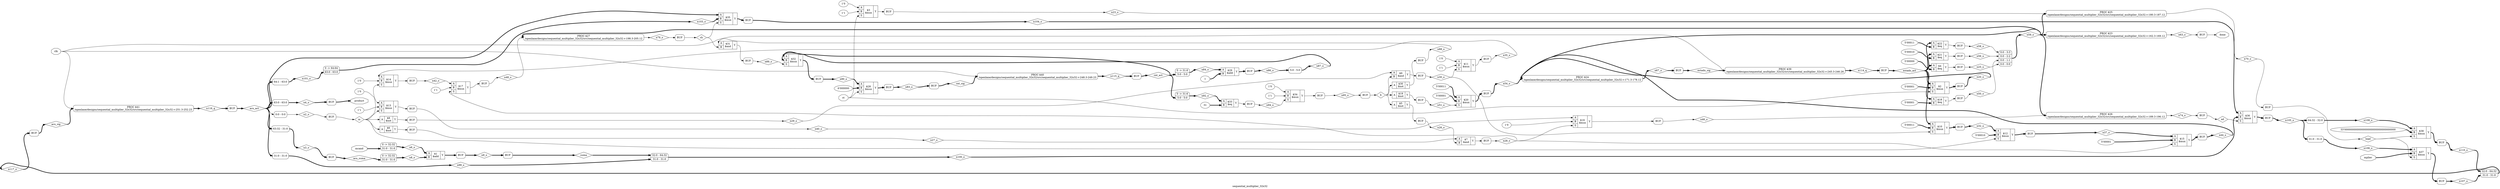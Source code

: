 digraph "sequential_multiplier_32x32" {
label="sequential_multiplier_32x32";
rankdir="LR";
remincross=true;
n47 [ shape=diamond, label="n117_o", color="black", fontcolor="black" ];
n48 [ shape=diamond, label="n116_q", color="black", fontcolor="black" ];
n49 [ shape=diamond, label="n115_q", color="black", fontcolor="black" ];
n50 [ shape=diamond, label="n114_q", color="black", fontcolor="black" ];
n51 [ shape=diamond, label="n110_o", color="black", fontcolor="black" ];
n52 [ shape=diamond, label="n108_o", color="black", fontcolor="black" ];
n53 [ shape=diamond, label="n107_o", color="black", fontcolor="black" ];
n54 [ shape=diamond, label="n106_o", color="black", fontcolor="black" ];
n55 [ shape=diamond, label="n105_o", color="black", fontcolor="black" ];
n56 [ shape=diamond, label="n104_o", color="black", fontcolor="black" ];
n57 [ shape=diamond, label="n103_o", color="black", fontcolor="black" ];
n58 [ shape=diamond, label="n101_o", color="black", fontcolor="black" ];
n59 [ shape=diamond, label="n100_o", color="black", fontcolor="black" ];
n60 [ shape=diamond, label="n99_o", color="black", fontcolor="black" ];
n61 [ shape=diamond, label="n95_o", color="black", fontcolor="black" ];
n62 [ shape=diamond, label="n94_o", color="black", fontcolor="black" ];
n63 [ shape=diamond, label="n92_o", color="black", fontcolor="black" ];
n64 [ shape=diamond, label="n90_o", color="black", fontcolor="black" ];
n65 [ shape=diamond, label="n89_o", color="black", fontcolor="black" ];
n66 [ shape=diamond, label="n88_o", color="black", fontcolor="black" ];
n67 [ shape=diamond, label="n87_o", color="black", fontcolor="black" ];
n68 [ shape=diamond, label="n86_o", color="black", fontcolor="black" ];
n69 [ shape=diamond, label="n84_o", color="black", fontcolor="black" ];
n70 [ shape=diamond, label="n83_o", color="black", fontcolor="black" ];
n71 [ shape=diamond, label="n79_o", color="black", fontcolor="black" ];
n72 [ shape=diamond, label="n74_o", color="black", fontcolor="black" ];
n73 [ shape=diamond, label="n70_o", color="black", fontcolor="black" ];
n74 [ shape=diamond, label="n67_o", color="black", fontcolor="black" ];
n75 [ shape=diamond, label="n63_o", color="black", fontcolor="black" ];
n76 [ shape=diamond, label="n59_o", color="black", fontcolor="black" ];
n77 [ shape=diamond, label="n58_o", color="black", fontcolor="black" ];
n78 [ shape=diamond, label="n56_o", color="black", fontcolor="black" ];
n79 [ shape=diamond, label="n54_o", color="black", fontcolor="black" ];
n80 [ shape=diamond, label="n51_o", color="black", fontcolor="black" ];
n81 [ shape=diamond, label="n50_o", color="black", fontcolor="black" ];
n82 [ shape=diamond, label="n48_o", color="black", fontcolor="black" ];
n83 [ shape=diamond, label="n46_o", color="black", fontcolor="black" ];
n84 [ shape=diamond, label="n44_o", color="black", fontcolor="black" ];
n85 [ shape=diamond, label="n42_o", color="black", fontcolor="black" ];
n86 [ shape=diamond, label="n40_o", color="black", fontcolor="black" ];
n87 [ shape=diamond, label="n37_o", color="black", fontcolor="black" ];
n88 [ shape=diamond, label="n35_o", color="black", fontcolor="black" ];
n89 [ shape=diamond, label="n32_o", color="black", fontcolor="black" ];
n90 [ shape=diamond, label="n30_o", color="black", fontcolor="black" ];
n91 [ shape=diamond, label="n29_o", color="black", fontcolor="black" ];
n92 [ shape=diamond, label="n28_o", color="black", fontcolor="black" ];
n93 [ shape=diamond, label="n27_o", color="black", fontcolor="black" ];
n94 [ shape=diamond, label="n26_o", color="black", fontcolor="black" ];
n95 [ shape=diamond, label="n25_o", color="black", fontcolor="black" ];
n96 [ shape=diamond, label="n23_o", color="black", fontcolor="black" ];
n97 [ shape=diamond, label="n20_o", color="black", fontcolor="black" ];
n98 [ shape=diamond, label="n9_o", color="black", fontcolor="black" ];
n99 [ shape=diamond, label="n8_o", color="black", fontcolor="black" ];
n100 [ shape=diamond, label="n6_o", color="black", fontcolor="black" ];
n101 [ shape=diamond, label="n4_o", color="black", fontcolor="black" ];
n102 [ shape=diamond, label="n3_o", color="black", fontcolor="black" ];
n103 [ shape=diamond, label="n2_o", color="black", fontcolor="black" ];
n104 [ shape=diamond, label="acu_suma", color="black", fontcolor="black" ];
n105 [ shape=diamond, label="suma", color="black", fontcolor="black" ];
n106 [ shape=diamond, label="sh", color="black", fontcolor="black" ];
n107 [ shape=diamond, label="ad", color="black", fontcolor="black" ];
n108 [ shape=diamond, label="load", color="black", fontcolor="black" ];
n109 [ shape=diamond, label="acu_sig", color="black", fontcolor="black" ];
n110 [ shape=diamond, label="acu_act", color="black", fontcolor="black" ];
n111 [ shape=diamond, label="m", color="black", fontcolor="black" ];
n112 [ shape=diamond, label="k", color="black", fontcolor="black" ];
n113 [ shape=diamond, label="cnt_sig", color="black", fontcolor="black" ];
n114 [ shape=diamond, label="cnt_act", color="black", fontcolor="black" ];
n115 [ shape=diamond, label="estado_sig", color="black", fontcolor="black" ];
n116 [ shape=diamond, label="estado_act", color="black", fontcolor="black" ];
n117 [ shape=octagon, label="product", color="black", fontcolor="black" ];
n118 [ shape=octagon, label="done", color="black", fontcolor="black" ];
n119 [ shape=octagon, label="mcand", color="black", fontcolor="black" ];
n120 [ shape=octagon, label="mplier", color="black", fontcolor="black" ];
n121 [ shape=octagon, label="st", color="black", fontcolor="black" ];
n122 [ shape=octagon, label="clk", color="black", fontcolor="black" ];
v0 [ label="33'000000000000000000000000000000000" ];
c127 [ shape=record, label="{{<p123> A|<p124> B|<p125> S}|$38\n$mux|{<p126> Y}}",  ];
c128 [ shape=record, label="{{<p123> A|<p124> B|<p125> S}|$37\n$mux|{<p126> Y}}",  ];
c129 [ shape=record, label="{{<p123> A|<p124> B|<p125> S}|$36\n$mux|{<p126> Y}}",  ];
c130 [ shape=record, label="{{<p123> A|<p124> B|<p125> S}|$35\n$mux|{<p126> Y}}",  ];
v1 [ label="1'1" ];
v2 [ label="1'0" ];
c131 [ shape=record, label="{{<p123> A|<p124> B|<p125> S}|$34\n$mux|{<p126> Y}}",  ];
v3 [ label="31" ];
c132 [ shape=record, label="{{<p123> A|<p124> B}|$33\n$eq|{<p126> Y}}",  ];
c133 [ shape=record, label="{{<p123> A|<p124> B|<p125> S}|$32\n$mux|{<p126> Y}}",  ];
c134 [ shape=record, label="{{<p123> A|<p124> B}|$31\n$and|{<p126> Y}}",  ];
c135 [ shape=record, label="{{<p123> A}|$30\n$not|{<p126> Y}}",  ];
v4 [ label="1" ];
c136 [ shape=record, label="{{<p123> A|<p124> B}|$29\n$add|{<p126> Y}}",  ];
v5 [ label="6'000000" ];
c137 [ shape=record, label="{{<p123> A|<p124> B|<p125> S}|$28\n$mux|{<p126> Y}}",  ];
v6 [ label="5'00011" ];
c138 [ shape=record, label="{{<p123> A|<p124> B}|$22\n$eq|{<p126> Y}}",  ];
v7 [ label="5'00010" ];
c139 [ shape=record, label="{{<p123> A|<p124> B}|$21\n$eq|{<p126> Y}}",  ];
v8 [ label="5'00001" ];
v9 [ label="5'00011" ];
c140 [ shape=record, label="{{<p123> A|<p124> B|<p125> S}|$20\n$mux|{<p126> Y}}",  ];
c141 [ shape=record, label="{{<p123> A}|$19\n$not|{<p126> Y}}",  ];
v10 [ label="5'00001" ];
c142 [ shape=record, label="{{<p123> A|<p124> B}|$18\n$eq|{<p126> Y}}",  ];
v11 [ label="1'1" ];
c143 [ shape=record, label="{{<p123> A|<p124> B|<p125> S}|$17\n$mux|{<p126> Y}}",  ];
v12 [ label="1'0" ];
c144 [ shape=record, label="{{<p123> A|<p124> B|<p125> S}|$16\n$mux|{<p126> Y}}",  ];
v13 [ label="5'00001" ];
c145 [ shape=record, label="{{<p123> A|<p124> B|<p125> S}|$15\n$mux|{<p126> Y}}",  ];
v14 [ label="1'0" ];
c146 [ shape=record, label="{{<p123> A|<p124> B|<p125> S}|$14\n$mux|{<p126> Y}}",  ];
v15 [ label="1'1" ];
v16 [ label="1'0" ];
c147 [ shape=record, label="{{<p123> A|<p124> B|<p125> S}|$13\n$mux|{<p126> Y}}",  ];
v17 [ label="5'00010" ];
c148 [ shape=record, label="{{<p123> A|<p124> B|<p125> S}|$12\n$mux|{<p126> Y}}",  ];
v18 [ label="1'1" ];
v19 [ label="1'0" ];
c149 [ shape=record, label="{{<p123> A|<p124> B|<p125> S}|$11\n$mux|{<p126> Y}}",  ];
v20 [ label="5'00011" ];
c150 [ shape=record, label="{{<p123> A|<p124> B|<p125> S}|$10\n$mux|{<p126> Y}}",  ];
c151 [ shape=record, label="{{<p123> A|<p124> B}|$9\n$and|{<p126> Y}}",  ];
c152 [ shape=record, label="{{<p123> A}|$8\n$not|{<p126> Y}}",  ];
c153 [ shape=record, label="{{<p123> A|<p124> B}|$7\n$and|{<p126> Y}}",  ];
c154 [ shape=record, label="{{<p123> A}|$6\n$not|{<p126> Y}}",  ];
c155 [ shape=record, label="{{<p123> A}|$5\n$not|{<p126> Y}}",  ];
v21 [ label="5'00000" ];
c156 [ shape=record, label="{{<p123> A|<p124> B}|$4\n$eq|{<p126> Y}}",  ];
v22 [ label="1'1" ];
v23 [ label="1'0" ];
c157 [ shape=record, label="{{<p123> A|<p124> B|<p125> S}|$3\n$mux|{<p126> Y}}",  ];
v24 [ label="5'00001" ];
c158 [ shape=record, label="{{<p123> A|<p124> B|<p125> S}|$2\n$mux|{<p126> Y}}",  ];
c159 [ shape=record, label="{{<p123> A|<p124> B}|$1\n$add|{<p126> Y}}",  ];
p25 [shape=box, style=rounded, label="PROC $41\n/openlane/designs/sequential_multiplier_32x32/src/sequential_multiplier_32x32.v:251.3-252.23"];
p26 [shape=box, style=rounded, label="PROC $40\n/openlane/designs/sequential_multiplier_32x32/src/sequential_multiplier_32x32.v:248.3-249.23"];
p27 [shape=box, style=rounded, label="PROC $39\n/openlane/designs/sequential_multiplier_32x32/src/sequential_multiplier_32x32.v:245.3-246.26"];
p28 [shape=box, style=rounded, label="PROC $27\n/openlane/designs/sequential_multiplier_32x32/src/sequential_multiplier_32x32.v:198.3-205.12"];
p29 [shape=box, style=rounded, label="PROC $26\n/openlane/designs/sequential_multiplier_32x32/src/sequential_multiplier_32x32.v:189.3-196.12"];
p30 [shape=box, style=rounded, label="PROC $25\n/openlane/designs/sequential_multiplier_32x32/src/sequential_multiplier_32x32.v:180.3-187.12"];
p31 [shape=box, style=rounded, label="PROC $24\n/openlane/designs/sequential_multiplier_32x32/src/sequential_multiplier_32x32.v:171.3-178.12"];
p32 [shape=box, style=rounded, label="PROC $23\n/openlane/designs/sequential_multiplier_32x32/src/sequential_multiplier_32x32.v:162.3-169.12"];
x33 [shape=box, style=rounded, label="BUF", ];
x34 [shape=box, style=rounded, label="BUF", ];
x35 [shape=box, style=rounded, label="BUF", ];
x36 [shape=box, style=rounded, label="BUF", ];
x37 [shape=box, style=rounded, label="BUF", ];
x38 [shape=box, style=rounded, label="BUF", ];
x39 [shape=box, style=rounded, label="BUF", ];
x40 [shape=box, style=rounded, label="BUF", ];
x41 [shape=box, style=rounded, label="BUF", ];
x42 [shape=box, style=rounded, label="BUF", ];
x43 [shape=box, style=rounded, label="BUF", ];
x44 [shape=box, style=rounded, label="BUF", ];
x45 [shape=box, style=rounded, label="BUF", ];
x46 [shape=box, style=rounded, label="BUF", ];
x47 [shape=box, style=rounded, label="BUF", ];
x48 [ shape=record, style=rounded, label="<s0> 0:0 - 0:0 ", color="black", fontcolor="black" ];
x49 [ shape=record, style=rounded, label="<s0> 63:32 - 31:0 ", color="black", fontcolor="black" ];
x50 [ shape=record, style=rounded, label="<s0> 63:0 - 63:0 ", color="black", fontcolor="black" ];
x51 [ shape=record, style=rounded, label="0 -&gt; 32:32 |<s0> 31:0 - 31:0 ", color="black", fontcolor="black" ];
x52 [ shape=record, style=rounded, label="0 -&gt; 32:32 |<s0> 31:0 - 31:0 ", color="black", fontcolor="black" ];
x53 [shape=box, style=rounded, label="BUF", ];
x54 [shape=box, style=rounded, label="BUF", ];
x55 [shape=box, style=rounded, label="BUF", ];
x56 [shape=box, style=rounded, label="BUF", ];
x57 [shape=box, style=rounded, label="BUF", ];
x58 [shape=box, style=rounded, label="BUF", ];
x59 [shape=box, style=rounded, label="BUF", ];
x60 [shape=box, style=rounded, label="BUF", ];
x61 [shape=box, style=rounded, label="BUF", ];
x62 [shape=box, style=rounded, label="BUF", ];
x63 [shape=box, style=rounded, label="BUF", ];
x64 [shape=box, style=rounded, label="BUF", ];
x65 [shape=box, style=rounded, label="BUF", ];
x66 [shape=box, style=rounded, label="BUF", ];
x67 [shape=box, style=rounded, label="BUF", ];
x68 [shape=box, style=rounded, label="BUF", ];
x69 [shape=box, style=rounded, label="BUF", ];
x70 [shape=box, style=rounded, label="BUF", ];
x71 [shape=box, style=rounded, label="BUF", ];
x72 [shape=box, style=rounded, label="BUF", ];
x73 [shape=box, style=rounded, label="BUF", ];
x74 [shape=box, style=rounded, label="BUF", ];
x75 [ shape=record, style=rounded, label="<s3> 0:0 - 3:3 |<s2> 0:0 - 2:2 |<s1> 0:0 - 1:1 |<s0> 0:0 - 0:0 ", color="black", fontcolor="black" ];
x76 [shape=box, style=rounded, label="BUF", ];
x77 [ shape=record, style=rounded, label="0 -&gt; 31:6 |<s0> 5:0 - 5:0 ", color="black", fontcolor="black" ];
x78 [shape=box, style=rounded, label="BUF", ];
x79 [ shape=record, style=rounded, label="<s0> 5:0 - 5:0 ", color="black", fontcolor="black" ];
x80 [shape=box, style=rounded, label="BUF", ];
x81 [shape=box, style=rounded, label="BUF", ];
x82 [shape=box, style=rounded, label="BUF", ];
x83 [ shape=record, style=rounded, label="0 -&gt; 31:6 |<s0> 5:0 - 5:0 ", color="black", fontcolor="black" ];
x84 [shape=box, style=rounded, label="BUF", ];
x85 [shape=box, style=rounded, label="BUF", ];
x86 [ shape=record, style=rounded, label="<s0> 31:0 - 31:0 ", color="black", fontcolor="black" ];
x87 [ shape=record, style=rounded, label="<s1> 32:0 - 64:32 |<s0> 31:0 - 31:0 ", color="black", fontcolor="black" ];
x88 [ shape=record, style=rounded, label="<s0> 64:1 - 63:0 ", color="black", fontcolor="black" ];
x89 [ shape=record, style=rounded, label="0 -&gt; 64:64 |<s0> 63:0 - 63:0 ", color="black", fontcolor="black" ];
x90 [shape=box, style=rounded, label="BUF", ];
x91 [shape=box, style=rounded, label="BUF", ];
x92 [ shape=record, style=rounded, label="<s0> 31:0 - 31:0 ", color="black", fontcolor="black" ];
x93 [shape=box, style=rounded, label="BUF", ];
x94 [ shape=record, style=rounded, label="<s0> 64:32 - 32:0 ", color="black", fontcolor="black" ];
x95 [shape=box, style=rounded, label="BUF", ];
x96 [ shape=record, style=rounded, label="<s1> 32:0 - 64:32 |<s0> 31:0 - 31:0 ", color="black", fontcolor="black" ];
c133:p126:e -> x82:w [color="black", fontcolor="black", style="setlinewidth(3)", label=""];
x51:e -> n100:w [color="black", fontcolor="black", style="setlinewidth(3)", label=""];
n100:e -> c159:p123:w [color="black", fontcolor="black", style="setlinewidth(3)", label=""];
x50:e -> n101:w [color="black", fontcolor="black", style="setlinewidth(3)", label=""];
n101:e -> x34:w [color="black", fontcolor="black", style="setlinewidth(3)", label=""];
x49:e -> n102:w [color="black", fontcolor="black", style="setlinewidth(3)", label=""];
n102:e -> x47:w [color="black", fontcolor="black", style="setlinewidth(3)", label=""];
x48:e -> n103:w [color="black", fontcolor="black", label=""];
n103:e -> x40:w [color="black", fontcolor="black", label=""];
x47:e -> n104:w [color="black", fontcolor="black", style="setlinewidth(3)", label=""];
n104:e -> x52:s0:w [color="black", fontcolor="black", style="setlinewidth(3)", label=""];
x46:e -> n105:w [color="black", fontcolor="black", style="setlinewidth(3)", label=""];
n105:e -> x87:s1:w [color="black", fontcolor="black", style="setlinewidth(3)", label=""];
x45:e -> n106:w [color="black", fontcolor="black", label=""];
n106:e -> c130:p125:w [color="black", fontcolor="black", label=""];
n106:e -> c134:p124:w [color="black", fontcolor="black", label=""];
x44:e -> n107:w [color="black", fontcolor="black", label=""];
n107:e -> c129:p125:w [color="black", fontcolor="black", label=""];
x43:e -> n108:w [color="black", fontcolor="black", label=""];
n108:e -> c127:p125:w [color="black", fontcolor="black", label=""];
n108:e -> c128:p125:w [color="black", fontcolor="black", label=""];
x42:e -> n109:w [color="black", fontcolor="black", style="setlinewidth(3)", label=""];
n109:e -> p25:w [color="black", fontcolor="black", style="setlinewidth(3)", label=""];
c134:p126:e -> x81:w [color="black", fontcolor="black", label=""];
x41:e -> n110:w [color="black", fontcolor="black", style="setlinewidth(3)", label=""];
n110:e -> c130:p123:w [color="black", fontcolor="black", style="setlinewidth(3)", label=""];
n110:e -> x48:s0:w [color="black", fontcolor="black", label=""];
n110:e -> x49:s0:w [color="black", fontcolor="black", style="setlinewidth(3)", label=""];
n110:e -> x50:s0:w [color="black", fontcolor="black", style="setlinewidth(3)", label=""];
n110:e -> x86:s0:w [color="black", fontcolor="black", style="setlinewidth(3)", label=""];
n110:e -> x88:s0:w [color="black", fontcolor="black", style="setlinewidth(3)", label=""];
x40:e -> n111:w [color="black", fontcolor="black", label=""];
n111:e -> c146:p125:w [color="black", fontcolor="black", label=""];
n111:e -> c147:p125:w [color="black", fontcolor="black", label=""];
n111:e -> c148:p125:w [color="black", fontcolor="black", label=""];
n111:e -> c152:p123:w [color="black", fontcolor="black", label=""];
n111:e -> c154:p123:w [color="black", fontcolor="black", label=""];
x39:e -> n112:w [color="black", fontcolor="black", label=""];
n112:e -> c135:p123:w [color="black", fontcolor="black", label=""];
n112:e -> c141:p123:w [color="black", fontcolor="black", label=""];
n112:e -> c151:p124:w [color="black", fontcolor="black", label=""];
n112:e -> c155:p123:w [color="black", fontcolor="black", label=""];
x38:e -> n113:w [color="black", fontcolor="black", style="setlinewidth(3)", label=""];
n113:e -> p26:w [color="black", fontcolor="black", style="setlinewidth(3)", label=""];
x37:e -> n114:w [color="black", fontcolor="black", style="setlinewidth(3)", label=""];
n114:e -> c133:p123:w [color="black", fontcolor="black", style="setlinewidth(3)", label=""];
n114:e -> x77:s0:w [color="black", fontcolor="black", style="setlinewidth(3)", label=""];
n114:e -> x83:s0:w [color="black", fontcolor="black", style="setlinewidth(3)", label=""];
x36:e -> n115:w [color="black", fontcolor="black", style="setlinewidth(3)", label=""];
n115:e -> p27:w [color="black", fontcolor="black", style="setlinewidth(3)", label=""];
x35:e -> n116:w [color="black", fontcolor="black", style="setlinewidth(3)", label=""];
n116:e -> c138:p123:w [color="black", fontcolor="black", style="setlinewidth(3)", label=""];
n116:e -> c139:p123:w [color="black", fontcolor="black", style="setlinewidth(3)", label=""];
n116:e -> c142:p123:w [color="black", fontcolor="black", style="setlinewidth(3)", label=""];
n116:e -> c150:p123:w [color="black", fontcolor="black", style="setlinewidth(3)", label=""];
n116:e -> c156:p123:w [color="black", fontcolor="black", style="setlinewidth(3)", label=""];
n116:e -> c158:p123:w [color="black", fontcolor="black", style="setlinewidth(3)", label=""];
x34:e -> n117:w [color="black", fontcolor="black", style="setlinewidth(3)", label=""];
x33:e -> n118:w [color="black", fontcolor="black", label=""];
n119:e -> x51:s0:w [color="black", fontcolor="black", style="setlinewidth(3)", label=""];
c135:p126:e -> x80:w [color="black", fontcolor="black", label=""];
n120:e -> c128:p124:w [color="black", fontcolor="black", style="setlinewidth(3)", label=""];
n121:e -> c137:p125:w [color="black", fontcolor="black", label=""];
n121:e -> c157:p125:w [color="black", fontcolor="black", label=""];
n121:e -> c158:p125:w [color="black", fontcolor="black", label=""];
n122:e -> p25:w [color="black", fontcolor="black", label=""];
n122:e -> p26:w [color="black", fontcolor="black", label=""];
n122:e -> p27:w [color="black", fontcolor="black", label=""];
c136:p126:e -> x78:w [color="black", fontcolor="black", style="setlinewidth(3)", label=""];
c137:p126:e -> x76:w [color="black", fontcolor="black", style="setlinewidth(3)", label=""];
c138:p126:e -> x74:w [color="black", fontcolor="black", label=""];
c139:p126:e -> x73:w [color="black", fontcolor="black", label=""];
c140:p126:e -> x72:w [color="black", fontcolor="black", style="setlinewidth(3)", label=""];
c141:p126:e -> x71:w [color="black", fontcolor="black", label=""];
c142:p126:e -> x70:w [color="black", fontcolor="black", label=""];
c143:p126:e -> x69:w [color="black", fontcolor="black", label=""];
c144:p126:e -> x68:w [color="black", fontcolor="black", label=""];
c145:p126:e -> x67:w [color="black", fontcolor="black", style="setlinewidth(3)", label=""];
c146:p126:e -> x66:w [color="black", fontcolor="black", label=""];
c147:p126:e -> x65:w [color="black", fontcolor="black", label=""];
c148:p126:e -> x64:w [color="black", fontcolor="black", style="setlinewidth(3)", label=""];
c149:p126:e -> x63:w [color="black", fontcolor="black", label=""];
c150:p126:e -> x62:w [color="black", fontcolor="black", style="setlinewidth(3)", label=""];
c151:p126:e -> x61:w [color="black", fontcolor="black", label=""];
c152:p126:e -> x60:w [color="black", fontcolor="black", label=""];
c127:p126:e -> x95:w [color="black", fontcolor="black", style="setlinewidth(3)", label=""];
c153:p126:e -> x59:w [color="black", fontcolor="black", label=""];
c154:p126:e -> x58:w [color="black", fontcolor="black", label=""];
c155:p126:e -> x57:w [color="black", fontcolor="black", label=""];
c156:p126:e -> x56:w [color="black", fontcolor="black", label=""];
c157:p126:e -> x55:w [color="black", fontcolor="black", label=""];
c158:p126:e -> x54:w [color="black", fontcolor="black", style="setlinewidth(3)", label=""];
c159:p126:e -> x53:w [color="black", fontcolor="black", style="setlinewidth(3)", label=""];
x96:e -> n47:w [color="black", fontcolor="black", style="setlinewidth(3)", label=""];
n47:e -> x42:w [color="black", fontcolor="black", style="setlinewidth(3)", label=""];
p25:e -> n48:w [color="black", fontcolor="black", style="setlinewidth(3)", label=""];
n48:e -> x41:w [color="black", fontcolor="black", style="setlinewidth(3)", label=""];
p26:e -> n49:w [color="black", fontcolor="black", style="setlinewidth(3)", label=""];
n49:e -> x37:w [color="black", fontcolor="black", style="setlinewidth(3)", label=""];
c128:p126:e -> x93:w [color="black", fontcolor="black", style="setlinewidth(3)", label=""];
p27:e -> n50:w [color="black", fontcolor="black", style="setlinewidth(3)", label=""];
n50:e -> x35:w [color="black", fontcolor="black", style="setlinewidth(3)", label=""];
x95:e -> n51:w [color="black", fontcolor="black", style="setlinewidth(3)", label=""];
n51:e -> x96:s1:w [color="black", fontcolor="black", style="setlinewidth(3)", label=""];
x94:e -> n52:w [color="black", fontcolor="black", style="setlinewidth(3)", label=""];
n52:e -> c127:p123:w [color="black", fontcolor="black", style="setlinewidth(3)", label=""];
x93:e -> n53:w [color="black", fontcolor="black", style="setlinewidth(3)", label=""];
n53:e -> x96:s0:w [color="black", fontcolor="black", style="setlinewidth(3)", label=""];
x92:e -> n54:w [color="black", fontcolor="black", style="setlinewidth(3)", label=""];
n54:e -> c128:p123:w [color="black", fontcolor="black", style="setlinewidth(3)", label=""];
x91:e -> n55:w [color="black", fontcolor="black", style="setlinewidth(3)", label=""];
n55:e -> x92:s0:w [color="black", fontcolor="black", style="setlinewidth(3)", label=""];
n55:e -> x94:s0:w [color="black", fontcolor="black", style="setlinewidth(3)", label=""];
x90:e -> n56:w [color="black", fontcolor="black", style="setlinewidth(3)", label=""];
n56:e -> c129:p123:w [color="black", fontcolor="black", style="setlinewidth(3)", label=""];
x89:e -> n57:w [color="black", fontcolor="black", style="setlinewidth(3)", label=""];
n57:e -> c130:p124:w [color="black", fontcolor="black", style="setlinewidth(3)", label=""];
x88:e -> n58:w [color="black", fontcolor="black", style="setlinewidth(3)", label=""];
n58:e -> x89:s0:w [color="black", fontcolor="black", style="setlinewidth(3)", label=""];
x87:e -> n59:w [color="black", fontcolor="black", style="setlinewidth(3)", label=""];
n59:e -> c129:p124:w [color="black", fontcolor="black", style="setlinewidth(3)", label=""];
c129:p126:e -> x91:w [color="black", fontcolor="black", style="setlinewidth(3)", label=""];
x86:e -> n60:w [color="black", fontcolor="black", style="setlinewidth(3)", label=""];
n60:e -> x87:s0:w [color="black", fontcolor="black", style="setlinewidth(3)", label=""];
x85:e -> n61:w [color="black", fontcolor="black", label=""];
n61:e -> x39:w [color="black", fontcolor="black", label=""];
x84:e -> n62:w [color="black", fontcolor="black", label=""];
n62:e -> c131:p125:w [color="black", fontcolor="black", label=""];
x83:e -> n63:w [color="black", fontcolor="black", style="setlinewidth(3)", label=""];
n63:e -> c132:p123:w [color="black", fontcolor="black", style="setlinewidth(3)", label=""];
x82:e -> n64:w [color="black", fontcolor="black", style="setlinewidth(3)", label=""];
n64:e -> c137:p123:w [color="black", fontcolor="black", style="setlinewidth(3)", label=""];
x81:e -> n65:w [color="black", fontcolor="black", label=""];
n65:e -> c133:p125:w [color="black", fontcolor="black", label=""];
x80:e -> n66:w [color="black", fontcolor="black", label=""];
n66:e -> c134:p123:w [color="black", fontcolor="black", label=""];
x79:e -> n67:w [color="black", fontcolor="black", style="setlinewidth(3)", label=""];
n67:e -> c133:p124:w [color="black", fontcolor="black", style="setlinewidth(3)", label=""];
x78:e -> n68:w [color="black", fontcolor="black", style="setlinewidth(3)", label=""];
n68:e -> x79:s0:w [color="black", fontcolor="black", style="setlinewidth(3)", label=""];
x77:e -> n69:w [color="black", fontcolor="black", style="setlinewidth(3)", label=""];
n69:e -> c136:p123:w [color="black", fontcolor="black", style="setlinewidth(3)", label=""];
c130:p126:e -> x90:w [color="black", fontcolor="black", style="setlinewidth(3)", label=""];
x76:e -> n70:w [color="black", fontcolor="black", style="setlinewidth(3)", label=""];
n70:e -> x38:w [color="black", fontcolor="black", style="setlinewidth(3)", label=""];
p28:e -> n71:w [color="black", fontcolor="black", label=""];
n71:e -> x45:w [color="black", fontcolor="black", label=""];
p29:e -> n72:w [color="black", fontcolor="black", label=""];
n72:e -> x44:w [color="black", fontcolor="black", label=""];
p30:e -> n73:w [color="black", fontcolor="black", label=""];
n73:e -> x43:w [color="black", fontcolor="black", label=""];
p31:e -> n74:w [color="black", fontcolor="black", style="setlinewidth(3)", label=""];
n74:e -> x36:w [color="black", fontcolor="black", style="setlinewidth(3)", label=""];
p32:e -> n75:w [color="black", fontcolor="black", label=""];
n75:e -> x33:w [color="black", fontcolor="black", label=""];
x75:e -> n76:w [color="black", fontcolor="black", style="setlinewidth(3)", label=""];
n76:e -> p28:w [color="black", fontcolor="black", style="setlinewidth(3)", label=""];
n76:e -> p29:w [color="black", fontcolor="black", style="setlinewidth(3)", label=""];
n76:e -> p30:w [color="black", fontcolor="black", style="setlinewidth(3)", label=""];
n76:e -> p31:w [color="black", fontcolor="black", style="setlinewidth(3)", label=""];
n76:e -> p32:w [color="black", fontcolor="black", style="setlinewidth(3)", label=""];
x74:e -> n77:w [color="black", fontcolor="black", label=""];
n77:e -> x75:s3:w [color="black", fontcolor="black", label=""];
x73:e -> n78:w [color="black", fontcolor="black", label=""];
n78:e -> x75:s2:w [color="black", fontcolor="black", label=""];
x72:e -> n79:w [color="black", fontcolor="black", style="setlinewidth(3)", label=""];
n79:e -> p31:w [color="black", fontcolor="black", style="setlinewidth(3)", label=""];
c131:p126:e -> x85:w [color="black", fontcolor="black", label=""];
x71:e -> n80:w [color="black", fontcolor="black", label=""];
n80:e -> c140:p125:w [color="black", fontcolor="black", label=""];
x70:e -> n81:w [color="black", fontcolor="black", label=""];
n81:e -> x75:s1:w [color="black", fontcolor="black", label=""];
x69:e -> n82:w [color="black", fontcolor="black", label=""];
n82:e -> p28:w [color="black", fontcolor="black", label=""];
x68:e -> n83:w [color="black", fontcolor="black", label=""];
n83:e -> p29:w [color="black", fontcolor="black", label=""];
x67:e -> n84:w [color="black", fontcolor="black", style="setlinewidth(3)", label=""];
n84:e -> p31:w [color="black", fontcolor="black", style="setlinewidth(3)", label=""];
x66:e -> n85:w [color="black", fontcolor="black", label=""];
n85:e -> c143:p123:w [color="black", fontcolor="black", label=""];
x65:e -> n86:w [color="black", fontcolor="black", label=""];
n86:e -> c144:p123:w [color="black", fontcolor="black", label=""];
x64:e -> n87:w [color="black", fontcolor="black", style="setlinewidth(3)", label=""];
n87:e -> c145:p123:w [color="black", fontcolor="black", style="setlinewidth(3)", label=""];
x63:e -> n88:w [color="black", fontcolor="black", label=""];
n88:e -> c146:p123:w [color="black", fontcolor="black", label=""];
x62:e -> n89:w [color="black", fontcolor="black", style="setlinewidth(3)", label=""];
n89:e -> c148:p123:w [color="black", fontcolor="black", style="setlinewidth(3)", label=""];
c132:p126:e -> x84:w [color="black", fontcolor="black", label=""];
x61:e -> n90:w [color="black", fontcolor="black", label=""];
n90:e -> c149:p125:w [color="black", fontcolor="black", label=""];
n90:e -> c150:p125:w [color="black", fontcolor="black", label=""];
x60:e -> n91:w [color="black", fontcolor="black", label=""];
n91:e -> c151:p123:w [color="black", fontcolor="black", label=""];
x59:e -> n92:w [color="black", fontcolor="black", label=""];
n92:e -> c143:p125:w [color="black", fontcolor="black", label=""];
n92:e -> c144:p125:w [color="black", fontcolor="black", label=""];
n92:e -> c145:p125:w [color="black", fontcolor="black", label=""];
x58:e -> n93:w [color="black", fontcolor="black", label=""];
n93:e -> c153:p123:w [color="black", fontcolor="black", label=""];
x57:e -> n94:w [color="black", fontcolor="black", label=""];
n94:e -> c153:p124:w [color="black", fontcolor="black", label=""];
x56:e -> n95:w [color="black", fontcolor="black", label=""];
n95:e -> x75:s0:w [color="black", fontcolor="black", label=""];
x55:e -> n96:w [color="black", fontcolor="black", label=""];
n96:e -> p30:w [color="black", fontcolor="black", label=""];
x54:e -> n97:w [color="black", fontcolor="black", style="setlinewidth(3)", label=""];
n97:e -> p31:w [color="black", fontcolor="black", style="setlinewidth(3)", label=""];
x53:e -> n98:w [color="black", fontcolor="black", style="setlinewidth(3)", label=""];
n98:e -> x46:w [color="black", fontcolor="black", style="setlinewidth(3)", label=""];
x52:e -> n99:w [color="black", fontcolor="black", style="setlinewidth(3)", label=""];
n99:e -> c159:p124:w [color="black", fontcolor="black", style="setlinewidth(3)", label=""];
v0:e -> c127:p124:w [color="black", fontcolor="black", style="setlinewidth(3)", label=""];
v1:e -> c131:p124:w [color="black", fontcolor="black", label=""];
v10:e -> c142:p124:w [color="black", fontcolor="black", style="setlinewidth(3)", label=""];
v11:e -> c143:p124:w [color="black", fontcolor="black", label=""];
v12:e -> c144:p124:w [color="black", fontcolor="black", label=""];
v13:e -> c145:p124:w [color="black", fontcolor="black", style="setlinewidth(3)", label=""];
v14:e -> c146:p124:w [color="black", fontcolor="black", label=""];
v15:e -> c147:p124:w [color="black", fontcolor="black", label=""];
v16:e -> c147:p123:w [color="black", fontcolor="black", label=""];
v17:e -> c148:p124:w [color="black", fontcolor="black", style="setlinewidth(3)", label=""];
v18:e -> c149:p124:w [color="black", fontcolor="black", label=""];
v19:e -> c149:p123:w [color="black", fontcolor="black", label=""];
v2:e -> c131:p123:w [color="black", fontcolor="black", label=""];
v20:e -> c150:p124:w [color="black", fontcolor="black", style="setlinewidth(3)", label=""];
v21:e -> c156:p124:w [color="black", fontcolor="black", style="setlinewidth(3)", label=""];
v22:e -> c157:p124:w [color="black", fontcolor="black", label=""];
v23:e -> c157:p123:w [color="black", fontcolor="black", label=""];
v24:e -> c158:p124:w [color="black", fontcolor="black", style="setlinewidth(3)", label=""];
v3:e -> c132:p124:w [color="black", fontcolor="black", style="setlinewidth(3)", label=""];
v4:e -> c136:p124:w [color="black", fontcolor="black", style="setlinewidth(3)", label=""];
v5:e -> c137:p124:w [color="black", fontcolor="black", style="setlinewidth(3)", label=""];
v6:e -> c138:p124:w [color="black", fontcolor="black", style="setlinewidth(3)", label=""];
v7:e -> c139:p124:w [color="black", fontcolor="black", style="setlinewidth(3)", label=""];
v8:e -> c140:p124:w [color="black", fontcolor="black", style="setlinewidth(3)", label=""];
v9:e -> c140:p123:w [color="black", fontcolor="black", style="setlinewidth(3)", label=""];
}
